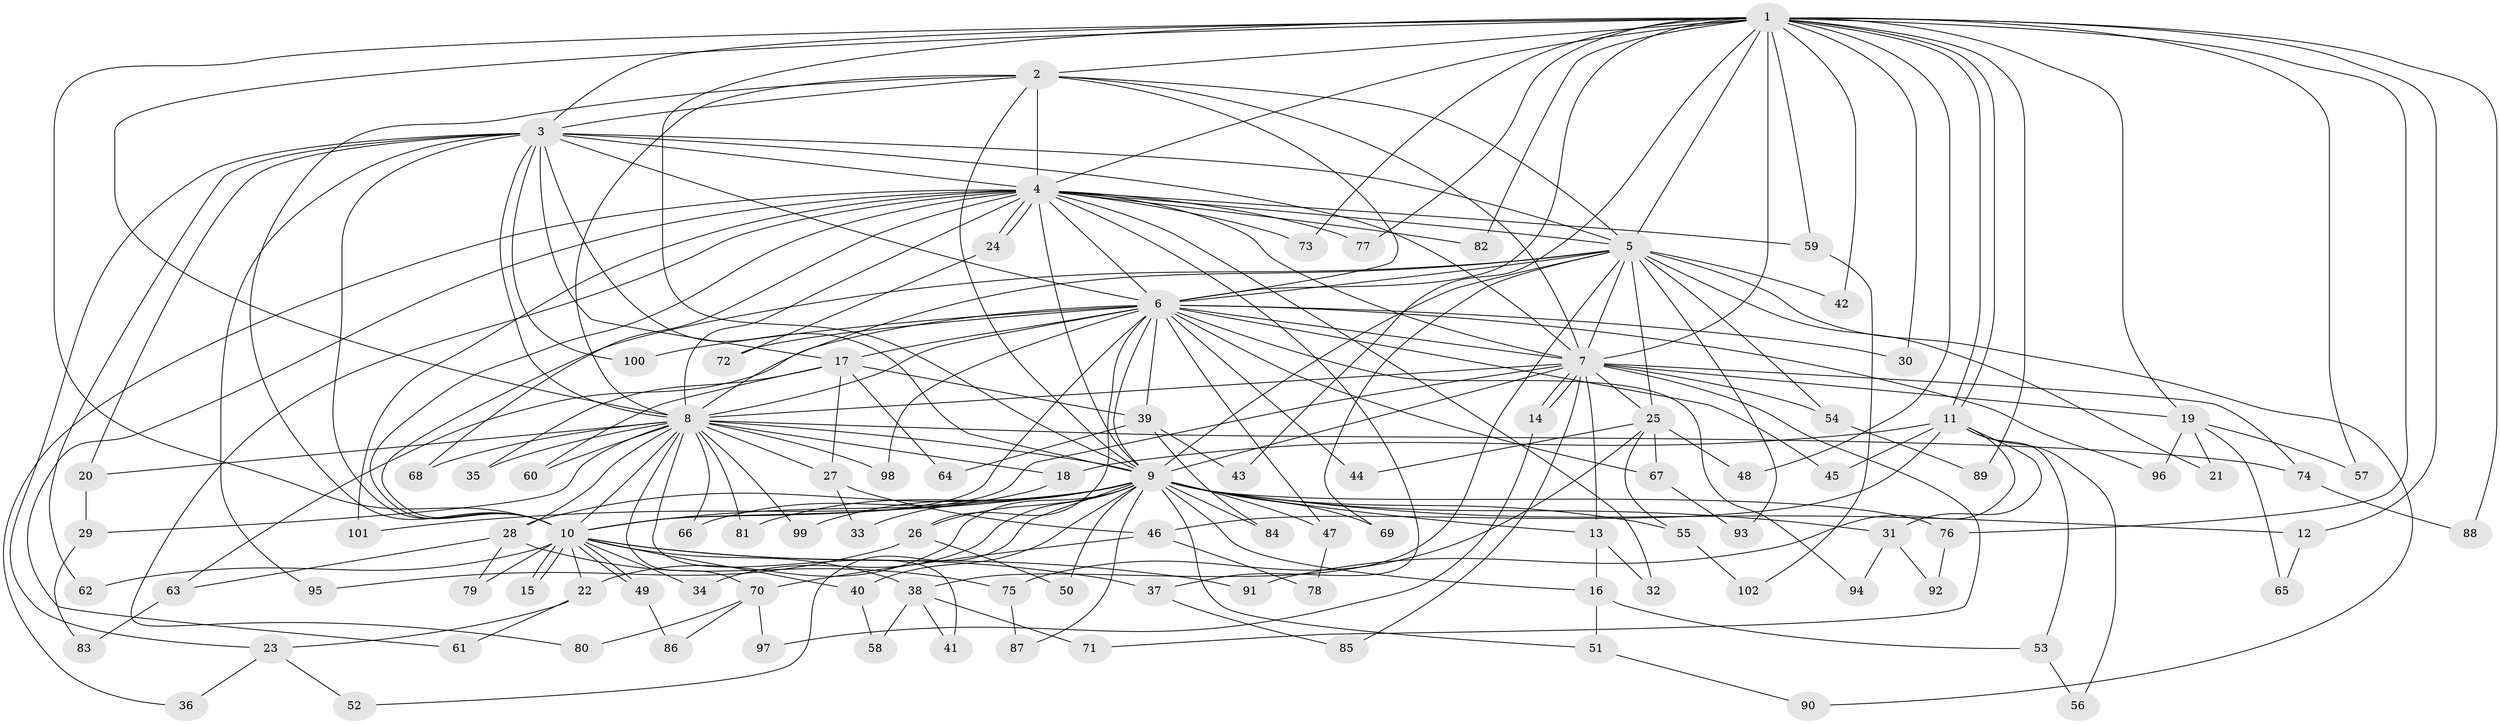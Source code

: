 // coarse degree distribution, {22: 0.02702702702702703, 12: 0.013513513513513514, 26: 0.013513513513513514, 14: 0.013513513513513514, 21: 0.013513513513513514, 27: 0.013513513513513514, 17: 0.013513513513513514, 8: 0.013513513513513514, 3: 0.20270270270270271, 2: 0.5, 4: 0.06756756756756757, 7: 0.02702702702702703, 6: 0.02702702702702703, 5: 0.05405405405405406}
// Generated by graph-tools (version 1.1) at 2025/41/03/06/25 10:41:43]
// undirected, 102 vertices, 229 edges
graph export_dot {
graph [start="1"]
  node [color=gray90,style=filled];
  1;
  2;
  3;
  4;
  5;
  6;
  7;
  8;
  9;
  10;
  11;
  12;
  13;
  14;
  15;
  16;
  17;
  18;
  19;
  20;
  21;
  22;
  23;
  24;
  25;
  26;
  27;
  28;
  29;
  30;
  31;
  32;
  33;
  34;
  35;
  36;
  37;
  38;
  39;
  40;
  41;
  42;
  43;
  44;
  45;
  46;
  47;
  48;
  49;
  50;
  51;
  52;
  53;
  54;
  55;
  56;
  57;
  58;
  59;
  60;
  61;
  62;
  63;
  64;
  65;
  66;
  67;
  68;
  69;
  70;
  71;
  72;
  73;
  74;
  75;
  76;
  77;
  78;
  79;
  80;
  81;
  82;
  83;
  84;
  85;
  86;
  87;
  88;
  89;
  90;
  91;
  92;
  93;
  94;
  95;
  96;
  97;
  98;
  99;
  100;
  101;
  102;
  1 -- 2;
  1 -- 3;
  1 -- 4;
  1 -- 5;
  1 -- 6;
  1 -- 7;
  1 -- 8;
  1 -- 9;
  1 -- 10;
  1 -- 11;
  1 -- 11;
  1 -- 12;
  1 -- 19;
  1 -- 30;
  1 -- 42;
  1 -- 43;
  1 -- 48;
  1 -- 57;
  1 -- 59;
  1 -- 73;
  1 -- 76;
  1 -- 77;
  1 -- 82;
  1 -- 88;
  1 -- 89;
  2 -- 3;
  2 -- 4;
  2 -- 5;
  2 -- 6;
  2 -- 7;
  2 -- 8;
  2 -- 9;
  2 -- 10;
  3 -- 4;
  3 -- 5;
  3 -- 6;
  3 -- 7;
  3 -- 8;
  3 -- 9;
  3 -- 10;
  3 -- 17;
  3 -- 20;
  3 -- 23;
  3 -- 62;
  3 -- 95;
  3 -- 100;
  4 -- 5;
  4 -- 6;
  4 -- 7;
  4 -- 8;
  4 -- 9;
  4 -- 10;
  4 -- 24;
  4 -- 24;
  4 -- 32;
  4 -- 36;
  4 -- 37;
  4 -- 59;
  4 -- 61;
  4 -- 68;
  4 -- 73;
  4 -- 77;
  4 -- 80;
  4 -- 82;
  4 -- 101;
  5 -- 6;
  5 -- 7;
  5 -- 8;
  5 -- 9;
  5 -- 10;
  5 -- 21;
  5 -- 25;
  5 -- 38;
  5 -- 42;
  5 -- 54;
  5 -- 69;
  5 -- 90;
  5 -- 93;
  6 -- 7;
  6 -- 8;
  6 -- 9;
  6 -- 10;
  6 -- 17;
  6 -- 26;
  6 -- 30;
  6 -- 39;
  6 -- 44;
  6 -- 45;
  6 -- 47;
  6 -- 63;
  6 -- 67;
  6 -- 72;
  6 -- 94;
  6 -- 96;
  6 -- 98;
  6 -- 100;
  7 -- 8;
  7 -- 9;
  7 -- 10;
  7 -- 13;
  7 -- 14;
  7 -- 14;
  7 -- 19;
  7 -- 25;
  7 -- 54;
  7 -- 71;
  7 -- 74;
  7 -- 85;
  8 -- 9;
  8 -- 10;
  8 -- 18;
  8 -- 20;
  8 -- 27;
  8 -- 28;
  8 -- 29;
  8 -- 35;
  8 -- 41;
  8 -- 60;
  8 -- 66;
  8 -- 68;
  8 -- 70;
  8 -- 74;
  8 -- 81;
  8 -- 98;
  8 -- 99;
  9 -- 10;
  9 -- 12;
  9 -- 13;
  9 -- 16;
  9 -- 22;
  9 -- 26;
  9 -- 28;
  9 -- 31;
  9 -- 33;
  9 -- 34;
  9 -- 40;
  9 -- 47;
  9 -- 50;
  9 -- 51;
  9 -- 52;
  9 -- 55;
  9 -- 69;
  9 -- 76;
  9 -- 81;
  9 -- 84;
  9 -- 87;
  9 -- 99;
  9 -- 101;
  10 -- 15;
  10 -- 15;
  10 -- 22;
  10 -- 34;
  10 -- 37;
  10 -- 38;
  10 -- 40;
  10 -- 49;
  10 -- 49;
  10 -- 62;
  10 -- 79;
  10 -- 91;
  11 -- 18;
  11 -- 31;
  11 -- 45;
  11 -- 46;
  11 -- 53;
  11 -- 56;
  11 -- 91;
  12 -- 65;
  13 -- 16;
  13 -- 32;
  14 -- 97;
  16 -- 51;
  16 -- 53;
  17 -- 27;
  17 -- 35;
  17 -- 39;
  17 -- 60;
  17 -- 64;
  18 -- 66;
  19 -- 21;
  19 -- 57;
  19 -- 65;
  19 -- 96;
  20 -- 29;
  22 -- 23;
  22 -- 61;
  23 -- 36;
  23 -- 52;
  24 -- 72;
  25 -- 44;
  25 -- 48;
  25 -- 55;
  25 -- 67;
  25 -- 75;
  26 -- 50;
  26 -- 95;
  27 -- 33;
  27 -- 46;
  28 -- 63;
  28 -- 75;
  28 -- 79;
  29 -- 83;
  31 -- 92;
  31 -- 94;
  37 -- 85;
  38 -- 41;
  38 -- 58;
  38 -- 71;
  39 -- 43;
  39 -- 64;
  39 -- 84;
  40 -- 58;
  46 -- 70;
  46 -- 78;
  47 -- 78;
  49 -- 86;
  51 -- 90;
  53 -- 56;
  54 -- 89;
  55 -- 102;
  59 -- 102;
  63 -- 83;
  67 -- 93;
  70 -- 80;
  70 -- 86;
  70 -- 97;
  74 -- 88;
  75 -- 87;
  76 -- 92;
}
